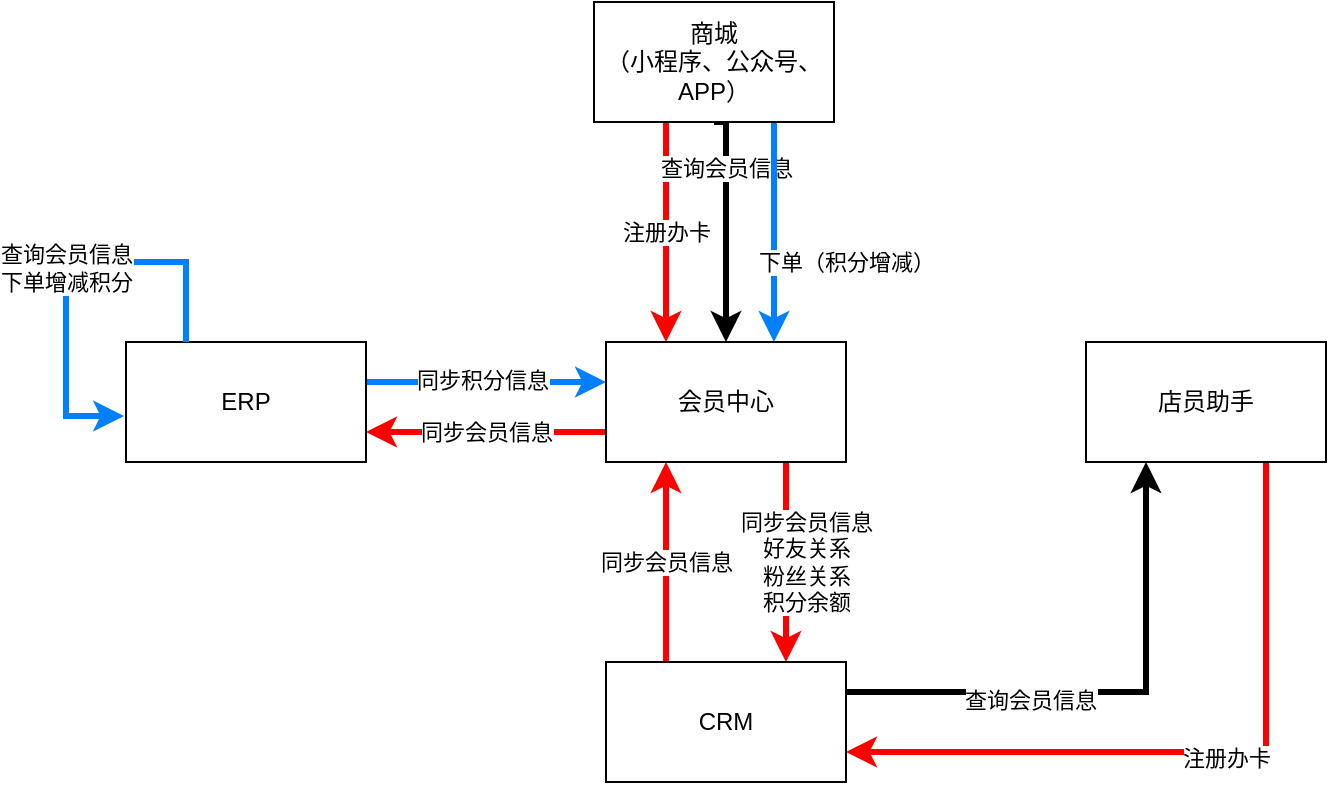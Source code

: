 <mxfile version="14.4.3" type="github" pages="2">
  <diagram id="soqSBY8rFJ3MJ6SPKFcQ" name="Page-1">
    <mxGraphModel dx="733" dy="523" grid="1" gridSize="10" guides="1" tooltips="1" connect="1" arrows="1" fold="1" page="1" pageScale="1" pageWidth="827" pageHeight="1169" math="0" shadow="0">
      <root>
        <mxCell id="0" />
        <mxCell id="1" parent="0" />
        <mxCell id="knyb-PwK3GWkxclU8VCy-12" style="edgeStyle=orthogonalEdgeStyle;rounded=0;orthogonalLoop=1;jettySize=auto;html=1;entryX=1;entryY=0.75;entryDx=0;entryDy=0;fillColor=#fff2cc;strokeWidth=3;strokeColor=#FF0000;" parent="1" source="knyb-PwK3GWkxclU8VCy-1" target="knyb-PwK3GWkxclU8VCy-4" edge="1">
          <mxGeometry relative="1" as="geometry">
            <Array as="points">
              <mxPoint x="360" y="285" />
              <mxPoint x="360" y="285" />
            </Array>
          </mxGeometry>
        </mxCell>
        <mxCell id="knyb-PwK3GWkxclU8VCy-13" value="同步会员信息" style="edgeLabel;html=1;align=center;verticalAlign=middle;resizable=0;points=[];" parent="knyb-PwK3GWkxclU8VCy-12" vertex="1" connectable="0">
          <mxGeometry x="0.2" relative="1" as="geometry">
            <mxPoint x="12" as="offset" />
          </mxGeometry>
        </mxCell>
        <mxCell id="knyb-PwK3GWkxclU8VCy-14" value="同步会员信息&lt;br&gt;好友关系&lt;br&gt;粉丝关系&lt;br&gt;积分余额" style="edgeStyle=orthogonalEdgeStyle;rounded=0;orthogonalLoop=1;jettySize=auto;html=1;exitX=0.75;exitY=1;exitDx=0;exitDy=0;entryX=0.75;entryY=0;entryDx=0;entryDy=0;fillColor=#fff2cc;strokeWidth=3;strokeColor=#FF0000;" parent="1" source="knyb-PwK3GWkxclU8VCy-1" target="knyb-PwK3GWkxclU8VCy-6" edge="1">
          <mxGeometry y="10" relative="1" as="geometry">
            <mxPoint as="offset" />
          </mxGeometry>
        </mxCell>
        <mxCell id="knyb-PwK3GWkxclU8VCy-1" value="会员中心" style="rounded=0;whiteSpace=wrap;html=1;" parent="1" vertex="1">
          <mxGeometry x="360" y="240" width="120" height="60" as="geometry" />
        </mxCell>
        <mxCell id="knyb-PwK3GWkxclU8VCy-10" value="注册办卡" style="edgeStyle=orthogonalEdgeStyle;rounded=0;orthogonalLoop=1;jettySize=auto;html=1;fillColor=#f8cecc;strokeColor=#FF0000;strokeWidth=3;" parent="1" source="knyb-PwK3GWkxclU8VCy-2" target="knyb-PwK3GWkxclU8VCy-1" edge="1">
          <mxGeometry relative="1" as="geometry">
            <Array as="points">
              <mxPoint x="390" y="190" />
              <mxPoint x="390" y="190" />
            </Array>
          </mxGeometry>
        </mxCell>
        <mxCell id="knyb-PwK3GWkxclU8VCy-15" value="查询会员信息" style="edgeStyle=orthogonalEdgeStyle;rounded=0;orthogonalLoop=1;jettySize=auto;html=1;exitX=0.5;exitY=1;exitDx=0;exitDy=0;entryX=0.5;entryY=0;entryDx=0;entryDy=0;strokeWidth=3;" parent="1" source="knyb-PwK3GWkxclU8VCy-2" target="knyb-PwK3GWkxclU8VCy-1" edge="1">
          <mxGeometry x="-0.5" relative="1" as="geometry">
            <Array as="points">
              <mxPoint x="420" y="180" />
              <mxPoint x="420" y="180" />
            </Array>
            <mxPoint as="offset" />
          </mxGeometry>
        </mxCell>
        <mxCell id="knyb-PwK3GWkxclU8VCy-16" value="下单（积分增减）" style="edgeStyle=orthogonalEdgeStyle;rounded=0;orthogonalLoop=1;jettySize=auto;html=1;exitX=0.75;exitY=1;exitDx=0;exitDy=0;entryX=0.7;entryY=0;entryDx=0;entryDy=0;entryPerimeter=0;fillColor=#dae8fc;strokeColor=#007FFF;strokeWidth=3;" parent="1" source="knyb-PwK3GWkxclU8VCy-2" target="knyb-PwK3GWkxclU8VCy-1" edge="1">
          <mxGeometry x="0.273" y="36" relative="1" as="geometry">
            <mxPoint as="offset" />
          </mxGeometry>
        </mxCell>
        <mxCell id="knyb-PwK3GWkxclU8VCy-2" value="商城&lt;br&gt;（小程序、公众号、APP）" style="rounded=0;whiteSpace=wrap;html=1;" parent="1" vertex="1">
          <mxGeometry x="354" y="70" width="120" height="60" as="geometry" />
        </mxCell>
        <mxCell id="knyb-PwK3GWkxclU8VCy-17" style="edgeStyle=orthogonalEdgeStyle;rounded=0;orthogonalLoop=1;jettySize=auto;html=1;fillColor=#fff2cc;strokeWidth=3;strokeColor=#007FFF;" parent="1" source="knyb-PwK3GWkxclU8VCy-4" edge="1">
          <mxGeometry relative="1" as="geometry">
            <mxPoint x="360" y="260" as="targetPoint" />
            <Array as="points">
              <mxPoint x="270" y="260" />
              <mxPoint x="270" y="260" />
            </Array>
          </mxGeometry>
        </mxCell>
        <mxCell id="knyb-PwK3GWkxclU8VCy-18" value="同步积分信息" style="edgeLabel;html=1;align=center;verticalAlign=middle;resizable=0;points=[];" parent="knyb-PwK3GWkxclU8VCy-17" vertex="1" connectable="0">
          <mxGeometry x="0.167" y="1" relative="1" as="geometry">
            <mxPoint x="-12" as="offset" />
          </mxGeometry>
        </mxCell>
        <mxCell id="knyb-PwK3GWkxclU8VCy-4" value="ERP" style="rounded=0;whiteSpace=wrap;html=1;" parent="1" vertex="1">
          <mxGeometry x="120" y="240" width="120" height="60" as="geometry" />
        </mxCell>
        <mxCell id="knyb-PwK3GWkxclU8VCy-7" style="edgeStyle=orthogonalEdgeStyle;rounded=0;orthogonalLoop=1;jettySize=auto;html=1;entryX=1;entryY=0.75;entryDx=0;entryDy=0;fillColor=#f8cecc;strokeColor=#FF0000;strokeWidth=3;" parent="1" source="knyb-PwK3GWkxclU8VCy-5" target="knyb-PwK3GWkxclU8VCy-6" edge="1">
          <mxGeometry relative="1" as="geometry">
            <Array as="points">
              <mxPoint x="690" y="445" />
            </Array>
          </mxGeometry>
        </mxCell>
        <mxCell id="knyb-PwK3GWkxclU8VCy-8" value="注册办卡" style="edgeLabel;html=1;align=center;verticalAlign=middle;resizable=0;points=[];" parent="knyb-PwK3GWkxclU8VCy-7" vertex="1" connectable="0">
          <mxGeometry x="-0.071" y="3" relative="1" as="geometry">
            <mxPoint as="offset" />
          </mxGeometry>
        </mxCell>
        <mxCell id="knyb-PwK3GWkxclU8VCy-5" value="店员助手&lt;span style=&quot;color: rgba(0 , 0 , 0 , 0) ; font-family: monospace ; font-size: 0px&quot;&gt;%3CmxGraphModel%3E%3Croot%3E%3CmxCell%20id%3D%220%22%2F%3E%3CmxCell%20id%3D%221%22%20parent%3D%220%22%2F%3E%3CmxCell%20id%3D%222%22%20value%3D%22%E4%BC%9A%E5%91%98%E4%B8%AD%E5%BF%83%22%20style%3D%22rounded%3D0%3BwhiteSpace%3Dwrap%3Bhtml%3D1%3B%22%20vertex%3D%221%22%20parent%3D%221%22%3E%3CmxGeometry%20x%3D%22360%22%20y%3D%22240%22%20width%3D%22120%22%20height%3D%2260%22%20as%3D%22geometry%22%2F%3E%3C%2FmxCell%3E%3C%2Froot%3E%3C%2FmxGraphModel%3E&lt;/span&gt;" style="rounded=0;whiteSpace=wrap;html=1;" parent="1" vertex="1">
          <mxGeometry x="600" y="240" width="120" height="60" as="geometry" />
        </mxCell>
        <mxCell id="knyb-PwK3GWkxclU8VCy-9" value="同步会员信息" style="edgeStyle=orthogonalEdgeStyle;rounded=0;orthogonalLoop=1;jettySize=auto;html=1;fillColor=#fff2cc;strokeWidth=3;strokeColor=#FF0000;" parent="1" source="knyb-PwK3GWkxclU8VCy-6" target="knyb-PwK3GWkxclU8VCy-1" edge="1">
          <mxGeometry relative="1" as="geometry">
            <Array as="points">
              <mxPoint x="390" y="370" />
              <mxPoint x="390" y="370" />
            </Array>
          </mxGeometry>
        </mxCell>
        <mxCell id="knyb-PwK3GWkxclU8VCy-26" style="edgeStyle=orthogonalEdgeStyle;rounded=0;orthogonalLoop=1;jettySize=auto;html=1;exitX=1;exitY=0.25;exitDx=0;exitDy=0;entryX=0.25;entryY=1;entryDx=0;entryDy=0;strokeColor=#000000;strokeWidth=3;" parent="1" source="knyb-PwK3GWkxclU8VCy-6" target="knyb-PwK3GWkxclU8VCy-5" edge="1">
          <mxGeometry relative="1" as="geometry" />
        </mxCell>
        <mxCell id="knyb-PwK3GWkxclU8VCy-27" value="查询会员信息" style="edgeLabel;html=1;align=center;verticalAlign=middle;resizable=0;points=[];" parent="knyb-PwK3GWkxclU8VCy-26" vertex="1" connectable="0">
          <mxGeometry x="-0.306" y="-4" relative="1" as="geometry">
            <mxPoint as="offset" />
          </mxGeometry>
        </mxCell>
        <mxCell id="knyb-PwK3GWkxclU8VCy-6" value="CRM" style="rounded=0;whiteSpace=wrap;html=1;" parent="1" vertex="1">
          <mxGeometry x="360" y="400" width="120" height="60" as="geometry" />
        </mxCell>
        <mxCell id="knyb-PwK3GWkxclU8VCy-21" value="查询会员信息&lt;br&gt;下单增减积分" style="edgeStyle=orthogonalEdgeStyle;rounded=0;orthogonalLoop=1;jettySize=auto;html=1;exitX=0.25;exitY=0;exitDx=0;exitDy=0;strokeColor=#007FFF;entryX=-0.008;entryY=0.617;entryDx=0;entryDy=0;entryPerimeter=0;strokeWidth=3;" parent="1" source="knyb-PwK3GWkxclU8VCy-4" target="knyb-PwK3GWkxclU8VCy-4" edge="1">
          <mxGeometry relative="1" as="geometry">
            <mxPoint x="90" y="230" as="targetPoint" />
            <Array as="points">
              <mxPoint x="150" y="200" />
              <mxPoint x="90" y="200" />
              <mxPoint x="90" y="277" />
            </Array>
          </mxGeometry>
        </mxCell>
      </root>
    </mxGraphModel>
  </diagram>
  <diagram id="F6n-KzgDNcu7s01zu2RD" name="Page-2">
    <mxGraphModel dx="733" dy="523" grid="1" gridSize="10" guides="1" tooltips="1" connect="1" arrows="1" fold="1" page="1" pageScale="1" pageWidth="827" pageHeight="1169" math="0" shadow="0">
      <root>
        <mxCell id="84sm-JnvDAqkllqsL5zi-0" />
        <mxCell id="84sm-JnvDAqkllqsL5zi-1" parent="84sm-JnvDAqkllqsL5zi-0" />
        <mxCell id="xqJWrVlXxcV9ZFjP9cWG-0" style="edgeStyle=orthogonalEdgeStyle;rounded=0;orthogonalLoop=1;jettySize=auto;html=1;entryX=1;entryY=0.75;entryDx=0;entryDy=0;fillColor=#fff2cc;strokeWidth=3;strokeColor=#FF0000;" parent="84sm-JnvDAqkllqsL5zi-1" source="xqJWrVlXxcV9ZFjP9cWG-3" target="xqJWrVlXxcV9ZFjP9cWG-10" edge="1">
          <mxGeometry relative="1" as="geometry">
            <Array as="points">
              <mxPoint x="360" y="285" />
              <mxPoint x="360" y="285" />
            </Array>
          </mxGeometry>
        </mxCell>
        <mxCell id="xqJWrVlXxcV9ZFjP9cWG-1" value="同步会员信息" style="edgeLabel;html=1;align=center;verticalAlign=middle;resizable=0;points=[];" parent="xqJWrVlXxcV9ZFjP9cWG-0" vertex="1" connectable="0">
          <mxGeometry x="0.2" relative="1" as="geometry">
            <mxPoint x="12" as="offset" />
          </mxGeometry>
        </mxCell>
        <mxCell id="xqJWrVlXxcV9ZFjP9cWG-2" value="同步会员信息" style="edgeStyle=orthogonalEdgeStyle;rounded=0;orthogonalLoop=1;jettySize=auto;html=1;exitX=0.75;exitY=1;exitDx=0;exitDy=0;entryX=0.75;entryY=0;entryDx=0;entryDy=0;fillColor=#fff2cc;strokeWidth=3;strokeColor=#FF0000;" parent="84sm-JnvDAqkllqsL5zi-1" source="xqJWrVlXxcV9ZFjP9cWG-3" target="xqJWrVlXxcV9ZFjP9cWG-17" edge="1">
          <mxGeometry x="-0.4" y="30" relative="1" as="geometry">
            <mxPoint as="offset" />
          </mxGeometry>
        </mxCell>
        <mxCell id="xqJWrVlXxcV9ZFjP9cWG-3" value="集效系统" style="rounded=0;whiteSpace=wrap;html=1;" parent="84sm-JnvDAqkllqsL5zi-1" vertex="1">
          <mxGeometry x="360" y="240" width="120" height="60" as="geometry" />
        </mxCell>
        <mxCell id="xqJWrVlXxcV9ZFjP9cWG-4" value="注册办卡" style="edgeStyle=orthogonalEdgeStyle;rounded=0;orthogonalLoop=1;jettySize=auto;html=1;fillColor=#f8cecc;strokeColor=#FF0000;strokeWidth=3;" parent="84sm-JnvDAqkllqsL5zi-1" source="xqJWrVlXxcV9ZFjP9cWG-7" target="xqJWrVlXxcV9ZFjP9cWG-3" edge="1">
          <mxGeometry relative="1" as="geometry">
            <Array as="points">
              <mxPoint x="390" y="190" />
              <mxPoint x="390" y="190" />
            </Array>
          </mxGeometry>
        </mxCell>
        <mxCell id="xqJWrVlXxcV9ZFjP9cWG-5" value="查询会员信息" style="edgeStyle=orthogonalEdgeStyle;rounded=0;orthogonalLoop=1;jettySize=auto;html=1;strokeWidth=3;" parent="84sm-JnvDAqkllqsL5zi-1" source="xqJWrVlXxcV9ZFjP9cWG-7" edge="1">
          <mxGeometry x="-0.5" relative="1" as="geometry">
            <Array as="points">
              <mxPoint x="440" y="240" />
            </Array>
            <mxPoint as="offset" />
            <mxPoint x="440" y="150" as="sourcePoint" />
            <mxPoint x="440" y="240" as="targetPoint" />
          </mxGeometry>
        </mxCell>
        <mxCell id="xqJWrVlXxcV9ZFjP9cWG-6" value="下单（积分增减）" style="edgeStyle=orthogonalEdgeStyle;rounded=0;orthogonalLoop=1;jettySize=auto;html=1;exitX=0;exitY=0.5;exitDx=0;exitDy=0;entryX=0.5;entryY=0;entryDx=0;entryDy=0;fillColor=#dae8fc;strokeColor=#007FFF;strokeWidth=3;" parent="84sm-JnvDAqkllqsL5zi-1" source="xqJWrVlXxcV9ZFjP9cWG-7" target="xqJWrVlXxcV9ZFjP9cWG-10" edge="1">
          <mxGeometry x="0.273" y="36" relative="1" as="geometry">
            <mxPoint as="offset" />
            <Array as="points">
              <mxPoint x="180" y="100" />
            </Array>
          </mxGeometry>
        </mxCell>
        <mxCell id="xqJWrVlXxcV9ZFjP9cWG-7" value="小鹿&lt;br&gt;（小程序、公众号、APP）" style="rounded=0;whiteSpace=wrap;html=1;" parent="84sm-JnvDAqkllqsL5zi-1" vertex="1">
          <mxGeometry x="354" y="70" width="120" height="60" as="geometry" />
        </mxCell>
        <mxCell id="xqJWrVlXxcV9ZFjP9cWG-8" style="edgeStyle=orthogonalEdgeStyle;rounded=0;orthogonalLoop=1;jettySize=auto;html=1;fillColor=#fff2cc;strokeWidth=3;strokeColor=#007FFF;" parent="84sm-JnvDAqkllqsL5zi-1" source="xqJWrVlXxcV9ZFjP9cWG-10" edge="1">
          <mxGeometry relative="1" as="geometry">
            <mxPoint x="360" y="260" as="targetPoint" />
            <Array as="points">
              <mxPoint x="270" y="260" />
              <mxPoint x="270" y="260" />
            </Array>
          </mxGeometry>
        </mxCell>
        <mxCell id="xqJWrVlXxcV9ZFjP9cWG-9" value="同步积分信息" style="edgeLabel;html=1;align=center;verticalAlign=middle;resizable=0;points=[];" parent="xqJWrVlXxcV9ZFjP9cWG-8" vertex="1" connectable="0">
          <mxGeometry x="0.167" y="1" relative="1" as="geometry">
            <mxPoint x="-12" as="offset" />
          </mxGeometry>
        </mxCell>
        <mxCell id="xqJWrVlXxcV9ZFjP9cWG-10" value="ERP" style="rounded=0;whiteSpace=wrap;html=1;" parent="84sm-JnvDAqkllqsL5zi-1" vertex="1">
          <mxGeometry x="120" y="240" width="120" height="60" as="geometry" />
        </mxCell>
        <mxCell id="xqJWrVlXxcV9ZFjP9cWG-11" style="edgeStyle=orthogonalEdgeStyle;rounded=0;orthogonalLoop=1;jettySize=auto;html=1;entryX=1;entryY=0.75;entryDx=0;entryDy=0;fillColor=#f8cecc;strokeColor=#FF0000;strokeWidth=3;" parent="84sm-JnvDAqkllqsL5zi-1" source="xqJWrVlXxcV9ZFjP9cWG-13" target="xqJWrVlXxcV9ZFjP9cWG-17" edge="1">
          <mxGeometry relative="1" as="geometry">
            <Array as="points">
              <mxPoint x="690" y="445" />
            </Array>
          </mxGeometry>
        </mxCell>
        <mxCell id="xqJWrVlXxcV9ZFjP9cWG-12" value="注册办卡" style="edgeLabel;html=1;align=center;verticalAlign=middle;resizable=0;points=[];" parent="xqJWrVlXxcV9ZFjP9cWG-11" vertex="1" connectable="0">
          <mxGeometry x="-0.071" y="3" relative="1" as="geometry">
            <mxPoint as="offset" />
          </mxGeometry>
        </mxCell>
        <mxCell id="xqJWrVlXxcV9ZFjP9cWG-13" value="店员助手&lt;span style=&quot;color: rgba(0 , 0 , 0 , 0) ; font-family: monospace ; font-size: 0px&quot;&gt;%3CmxGraphModel%3E%3Croot%3E%3CmxCell%20id%3D%220%22%2F%3E%3CmxCell%20id%3D%221%22%20parent%3D%220%22%2F%3E%3CmxCell%20id%3D%222%22%20value%3D%22%E4%BC%9A%E5%91%98%E4%B8%AD%E5%BF%83%22%20style%3D%22rounded%3D0%3BwhiteSpace%3Dwrap%3Bhtml%3D1%3B%22%20vertex%3D%221%22%20parent%3D%221%22%3E%3CmxGeometry%20x%3D%22360%22%20y%3D%22240%22%20width%3D%22120%22%20height%3D%2260%22%20as%3D%22geometry%22%2F%3E%3C%2FmxCell%3E%3C%2Froot%3E%3C%2FmxGraphModel%3E&lt;/span&gt;" style="rounded=0;whiteSpace=wrap;html=1;" parent="84sm-JnvDAqkllqsL5zi-1" vertex="1">
          <mxGeometry x="600" y="240" width="120" height="60" as="geometry" />
        </mxCell>
        <mxCell id="xqJWrVlXxcV9ZFjP9cWG-14" value="同步会员信息" style="edgeStyle=orthogonalEdgeStyle;rounded=0;orthogonalLoop=1;jettySize=auto;html=1;fillColor=#fff2cc;strokeWidth=3;strokeColor=#FF0000;" parent="84sm-JnvDAqkllqsL5zi-1" source="xqJWrVlXxcV9ZFjP9cWG-17" target="xqJWrVlXxcV9ZFjP9cWG-3" edge="1">
          <mxGeometry relative="1" as="geometry">
            <Array as="points">
              <mxPoint x="390" y="370" />
              <mxPoint x="390" y="370" />
            </Array>
          </mxGeometry>
        </mxCell>
        <mxCell id="xqJWrVlXxcV9ZFjP9cWG-15" style="edgeStyle=orthogonalEdgeStyle;rounded=0;orthogonalLoop=1;jettySize=auto;html=1;exitX=1;exitY=0.25;exitDx=0;exitDy=0;entryX=0.25;entryY=1;entryDx=0;entryDy=0;strokeColor=#000000;strokeWidth=3;" parent="84sm-JnvDAqkllqsL5zi-1" source="xqJWrVlXxcV9ZFjP9cWG-17" target="xqJWrVlXxcV9ZFjP9cWG-13" edge="1">
          <mxGeometry relative="1" as="geometry" />
        </mxCell>
        <mxCell id="xqJWrVlXxcV9ZFjP9cWG-16" value="查询会员信息" style="edgeLabel;html=1;align=center;verticalAlign=middle;resizable=0;points=[];" parent="xqJWrVlXxcV9ZFjP9cWG-15" vertex="1" connectable="0">
          <mxGeometry x="-0.306" y="-4" relative="1" as="geometry">
            <mxPoint as="offset" />
          </mxGeometry>
        </mxCell>
        <mxCell id="xqJWrVlXxcV9ZFjP9cWG-17" value="CRM" style="rounded=0;whiteSpace=wrap;html=1;" parent="84sm-JnvDAqkllqsL5zi-1" vertex="1">
          <mxGeometry x="360" y="400" width="120" height="60" as="geometry" />
        </mxCell>
        <mxCell id="xqJWrVlXxcV9ZFjP9cWG-18" value="积分抵现&lt;br&gt;积分兑换" style="edgeStyle=orthogonalEdgeStyle;rounded=0;orthogonalLoop=1;jettySize=auto;html=1;exitX=0.25;exitY=0;exitDx=0;exitDy=0;strokeColor=#007FFF;entryX=-0.008;entryY=0.617;entryDx=0;entryDy=0;entryPerimeter=0;strokeWidth=3;" parent="84sm-JnvDAqkllqsL5zi-1" source="xqJWrVlXxcV9ZFjP9cWG-10" target="xqJWrVlXxcV9ZFjP9cWG-10" edge="1">
          <mxGeometry relative="1" as="geometry">
            <mxPoint x="90" y="230" as="targetPoint" />
            <Array as="points">
              <mxPoint x="150" y="200" />
              <mxPoint x="90" y="200" />
              <mxPoint x="90" y="277" />
            </Array>
          </mxGeometry>
        </mxCell>
        <mxCell id="1wYKvM2LRM-FTaqmKEfr-0" value="一美多&lt;br&gt;（小程序、公众号、APP）" style="rounded=0;whiteSpace=wrap;html=1;" parent="84sm-JnvDAqkllqsL5zi-1" vertex="1">
          <mxGeometry x="560" y="70" width="120" height="60" as="geometry" />
        </mxCell>
        <mxCell id="1wYKvM2LRM-FTaqmKEfr-2" style="edgeStyle=orthogonalEdgeStyle;rounded=0;orthogonalLoop=1;jettySize=auto;html=1;exitX=0.5;exitY=0;exitDx=0;exitDy=0;entryX=1;entryY=0.5;entryDx=0;entryDy=0;" parent="84sm-JnvDAqkllqsL5zi-1" source="1wYKvM2LRM-FTaqmKEfr-0" target="1wYKvM2LRM-FTaqmKEfr-0" edge="1">
          <mxGeometry relative="1" as="geometry">
            <Array as="points">
              <mxPoint x="650" y="70" />
              <mxPoint x="650" y="50" />
              <mxPoint x="740" y="50" />
              <mxPoint x="740" y="100" />
            </Array>
          </mxGeometry>
        </mxCell>
        <mxCell id="1wYKvM2LRM-FTaqmKEfr-3" value="查询会员信息&lt;br&gt;注册办卡&lt;br&gt;增减美豆" style="edgeLabel;html=1;align=center;verticalAlign=middle;resizable=0;points=[];" parent="1wYKvM2LRM-FTaqmKEfr-2" vertex="1" connectable="0">
          <mxGeometry x="-0.035" relative="1" as="geometry">
            <mxPoint as="offset" />
          </mxGeometry>
        </mxCell>
      </root>
    </mxGraphModel>
  </diagram>
</mxfile>
